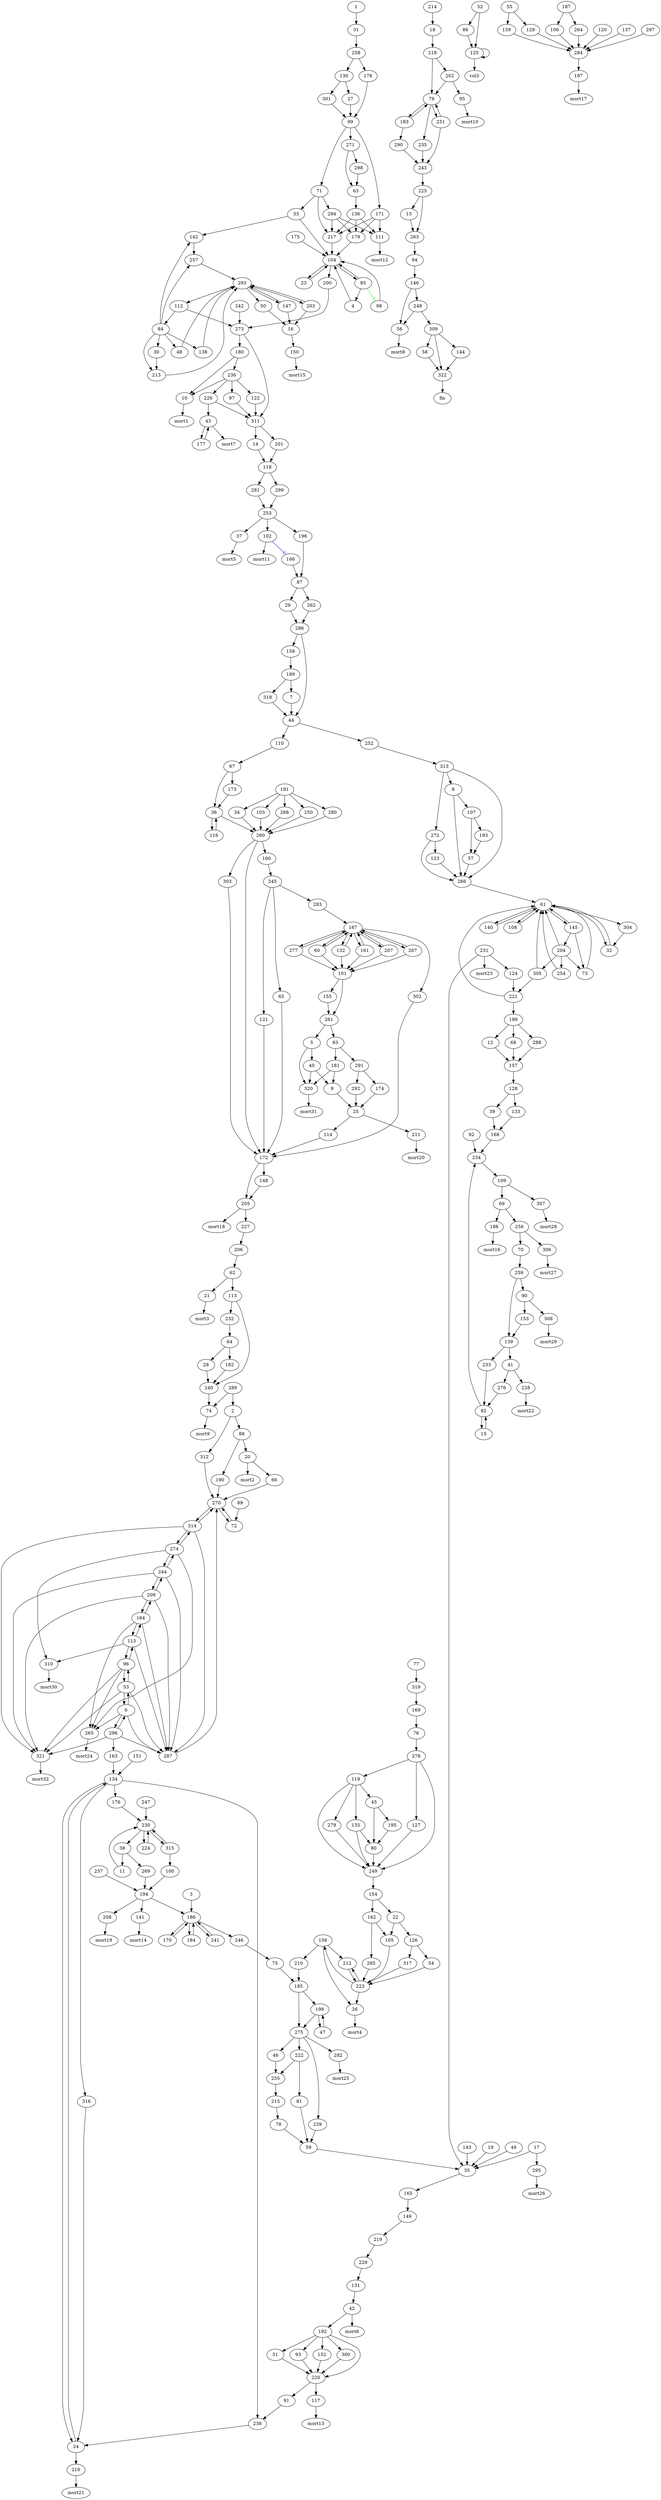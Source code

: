 digraph {
  1 -> { 31 }
  2 -> { 312 88 }
  3 -> { 186 }
  4 -> { 104 }
  5 -> { 40 320 }
  6 -> { 296 287 265 53 }
  7 -> { 44 }
  8 -> { 107 266 }
  9 -> { 25 }
  10 -> { mort1 }
  11 -> { 230 }
  12 -> { 157 }
  13 -> { 263 }
  14 -> { 118 }
  15 -> { 82 }
  16 -> { 150 }
  17 -> { 295 35 }
  18 -> { 218 }
  19 -> { 35 }
  20 -> { 66 mort2 }
  21 -> { mort3 }
  22 -> { 126 105 }
  23 -> { 104 }
  24 -> { 134 216 }
  25 -> { 211 114 }
  26 -> { mort4 }
  27 -> { 99 }
  28 -> { 240 }
  29 -> { 286 }
  30 -> { 213 }
  31 -> { 258 }
  32 -> { 61 }
  33 -> { 142 104 }
  34 -> { 260 }
  35 -> { 165 }
  36 -> { 116 260 }
  37 -> { mort5 }
  38 -> { 269 11 }
  39 -> { 168 }
  40 -> { 9 320 }
  41 -> { 276 228 }
  42 -> { 192 mort6 }
  43 -> { 177 mort7 }
  44 -> { 110 252 }
  45 -> { 195 80 }
  46 -> { 255 }
  47 -> { 198 }
  48 -> { 293 }
  49 -> { 35 }
  50 -> { 16 }
  51 -> { 220 }
  52 -> { 86 125 }
  53 -> { 287 6 321 96 }
  54 -> { 223 }
  55 -> { 159 129 }
  56 -> { mort8 }
  57 -> { 266 }
  58 -> { 322 }
  59 -> { 35 }
  60 -> { 167 101 }
  61 -> { 32 304 140 108 145 }
  62 -> { 113 21 }
  63 -> { 136 }
  64 -> { 28 182 }
  65 -> { 172 }
  66 -> { 270 }
  67 -> { 173 36 }
  68 -> { 157 }
  69 -> { 256 188 }
  70 -> { 259 }
  71 -> { 294 33 217 }
  72 -> { 270 }
  73 -> { 61 }
  74 -> { mort9 }
  75 -> { 185 }
  76 -> { 278 }
  77 -> { 319 }
  78 -> { 59 }
  79 -> { 183 235 251 }
  80 -> { 249 }
  81 -> { 59 }
  82 -> { 234 15 }
  83 -> { 291 181 }
  84 -> { 257 48 213 138 30 142 }
  85 -> { 4 104 }
  86 -> { 125 }
  87 -> { 29 262 }
  88 -> { 190 20 }
  89 -> { 72 }
  90 -> { 308 153 }
  91 -> { 238 }
  92 -> { 234 }
  93 -> { 220 }
  94 -> { 146 }
  95 -> { mort10 }
  96 -> { 53 265 321 115 }
  97 -> { 311 }
  98 -> { 104 }
  99 -> { 71 171 271 }
  100 -> { 194 }
  101 -> { 155 261 }
  102 -> { mort11 }
  103 -> { 260 }
  104 -> { 85 23 200 }
  105 -> { 223 }
  106 -> { 284 }
  107 -> { 57 193 }
  108 -> { 61 }
  109 -> { 307 69 }
  110 -> { 67 }
  111 -> { mort12 }
  112 -> { 273 84 }
  113 -> { 232 240 }
  114 -> { 172 }
  115 -> { 287 96 310 164 }
  116 -> { 36 }
  117 -> { mort13 }
  118 -> { 281 299 }
  119 -> { 249 45 279 135 }
  120 -> { 284 }
  121 -> { 172 }
  122 -> { 311 }
  123 -> { 266 }
  124 -> { 221 }
  125 -> { 125vol3 }
  126 -> { 54 317 }
  127 -> { 249 }
  128 -> { 133 39 }
  129 -> { 284 }
  130 -> { 301 27 }
  131 -> { 42 }
  132 -> { 101 167 }
  133 -> { 168 }
  134 -> { 24 176 316 238 }
  135 -> { 80 249 }
  136 -> { 217 111 179 }
  137 -> { 284 }
  138 -> { 293 }
  139 -> { 41 233 }
  140 -> { 61 }
  141 -> { mort14 }
  142 -> { 257 }
  143 -> { 35 }
  144 -> { 322 }
  145 -> { 73 204 61 }
  146 -> { 248 56 }
  147 -> { 16 293 }
  148 -> { 205 }
  149 -> { 219 }
  150 -> { mort15 }
  151 -> { 134 }
  152 -> { 220 }
  153 -> { 139 }
  154 -> { 22 162 }
  155 -> { 261 }
  156 -> { 210 212 26 }
  157 -> { 128 }
  158 -> { 189 }
  159 -> { 284 }
  160 -> { 245 }
  161 -> { 101 167 }
  162 -> { 285 105 }
  163 -> { 134 }
  164 -> { 115 265 287 209 }  
  165 -> { 149 }
  166 -> { 87 }
  167 -> { 132 161 207 267 60 277 302 }
  168 -> { 234 }
  169 -> { 76 }
  170 -> { 186 }
  171 -> { 217 111 179 }
  172 -> { 205 148 }
  173 -> { 36 }
  174 -> { 25 }
  175 -> { 104 }
  176 -> { 230 }
  177 -> { 43 } # retour paragraphe précédent
  178 -> { 99 }
  179 -> { 104 }
  180 -> { 10 236 }
  181 -> { 9 320 }
  182 -> { 240 }
  183 -> { 290 79 }
  184 -> { 186 }
  185 -> { 198 275 }
  186 -> { 241 170 184 246 }
  187 -> { 264 106 }
  188 -> { mort16 }
  189 -> { 318 7 }
  190 -> { 270 }
  191 -> { 268 103 250 280 34 }
  192 -> { 300 93 51 152 220 }
  193 -> { 57 }
  194 -> { 141 186 208 }
  195 -> { 80 }
  196 -> { 87 }
  197 -> { mort17 }
  198 -> { 47 275 }
  199 -> { 12 288 68 }
  200 -> { 273 }
  201 -> { 118 }
  202 -> { 95 79 }
  203 -> { 16 293 }
  204 -> { 254 305 73 61 }
  205 -> { 227 mort18 }
  206 -> { 62 }
  207 -> { 101 167 }
  208 -> { mort19 }
  209 -> { 321 287 164 244 }
  210 -> { 185 }
  211 -> { mort20 }
  212 -> { 223 }
  213 -> { 293 }
  214 -> { 18 }
  215 -> { 78 }
  216 -> { mort21 }
  217 -> { 104 }
  218 -> { 79 202 }
  219 -> { 229 }
  220 -> { 91 117 }
  221 -> { 199 61 }
  222 -> { 81 255 }
  223 -> { 26 212 156 }
  224 -> { 230 }
  225 -> { 13 263 }
  226 -> { 43 311 }
  227 -> { 206 }
  228 -> { mort22 }
  229 -> { 131 }
  230 -> { 38 315 224 }
  231 -> { 35 124 mort23 }
  232 -> { 64 }
  233 -> { 82 }
  234 -> { 109 }
  235 -> { 243 }
  236 -> { 10 122 97 226 }
  237 -> { 194 }
  238 -> { 24 }
  239 -> { 59 }
  240 -> { 74 }
  241 -> { 186 }
  242 -> { 273 }
  243 -> { 225 }
  244 -> { 321 209 287 274 }
  245 -> { 283 65 121 }
  246 -> { 75 }
  247 -> { 230 }
  248 -> { 56 309 }
  249 -> { 154 }
  250 -> { 260 }
  251 -> { 79 243 }
  252 -> { 313 }
  253 -> { 37 196 102 }
  254 -> { 61 }
  255 -> { 215 }
  256 -> { 306 70 }
  257 -> { 293 }
  258 -> { 130 178 }
  259 -> { 90 139 }
  260 -> { 160 303 172 }
  261 -> { 83 5 }
  262 -> { 286 }
  263 -> { 94 }
  264 -> { 284 }
  265 -> { mort24 }
  266 -> { 61 }
  267 -> { 101 167 }
  268 -> { 260 }
  269 -> { 194 }
  270 -> { 72 314 }
  271 -> { 63 298 }
  272 -> { 123 266 }
  273 -> { 180 311 }
  274 -> { 244 310 265 314 }
  275 -> { 46 222 282 239 }
  276 -> { 82 }
  277 -> { 101 167 }
  278 -> { 127 249 119 }
  279 -> { 249 }
  280 -> { 260 }
  281 -> { 253 }
  282 -> { mort25 }
  283 -> { 167 }
  284 -> { 197 }
  285 -> { 223 }
  286 -> { 158 44 }
  287 -> { 270 }
  288 -> { 157 }
  289 -> { 2 74 }
  290 -> { 243 }
  291 -> { 292 174 }
  292 -> { 25 }
  293 -> { 50 147 203 112 }
  294 -> { 217 111 179 }
  295 -> { mort26 }
  296 -> { 287 321 163 6 }
  297 -> { 284 }
  298 -> { 63 }
  299 -> { 253 }
  300 -> { 220 }
  301 -> { 99 }
  302 -> { 172 }
  303 -> { 172 }
  304 -> { 32 }
  305 -> { 221 61 }
  306 -> { mort27 }
  307 -> { mort28 }
  308 -> { mort29 }
  309 -> { 144 58 322 }
  310 -> { mort30 }
  311 -> { 201 14 }
  312 -> { 270 }
  313 -> { 272 8 266 }
  314 -> { 287 321 274 270 }
  315 -> { 230 100 }
  316 -> { 24 }
  317 -> { 223 }
  318 -> { 44 }
  319 -> { 169 }
  320 -> { mort31 }
  321 -> { mort32 }
  322 -> { fin }

  subgraph magie {
    edge [ arrowhead = icurve ]
    
    subgraph etincelle { # 8
      edge [ color = red ]

      # TODO
    }

    subgraph parapluie { # 64
      edge [ color = blue ]

      102 -> 166
    }

    subgraph ouverture { # 13
      edge [ color = green ]

      85 -> 98
    }

    subgraph dissolution { # 88
      edge [ color = brown ]

      # TODO
    }
  }
}
